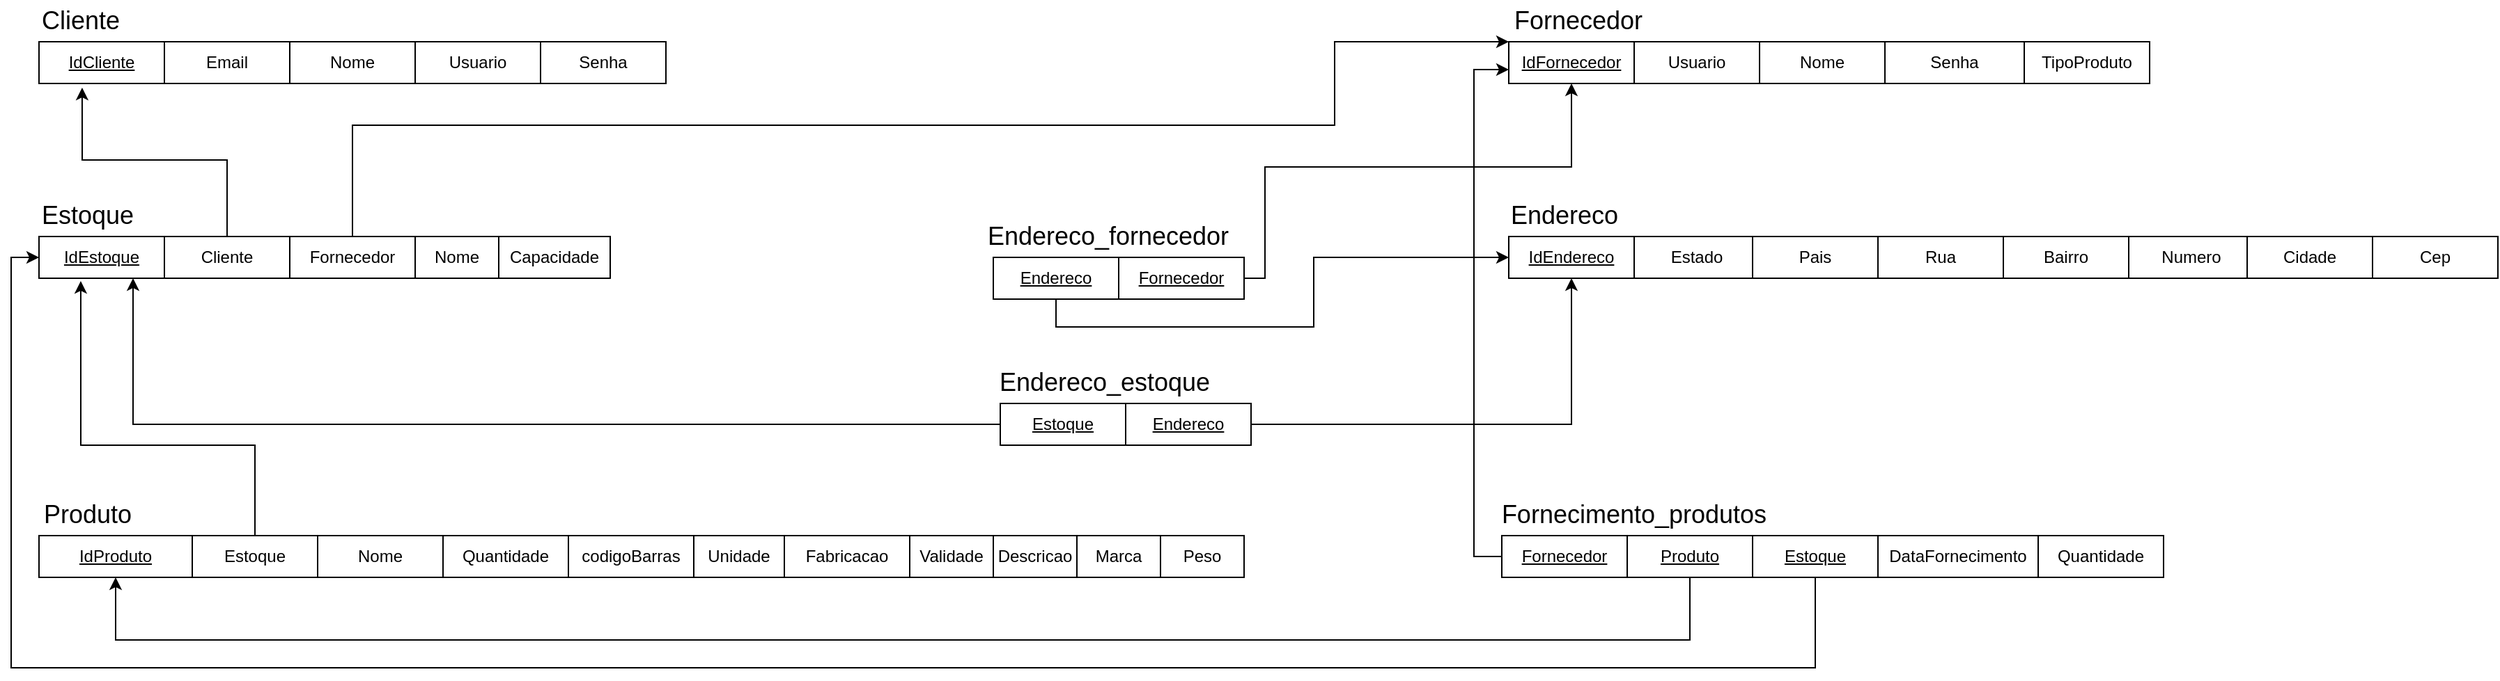 <mxfile version="17.4.0" type="device"><diagram id="R2lEEEUBdFMjLlhIrx00" name="Page-1"><mxGraphModel dx="1108" dy="450" grid="1" gridSize="10" guides="1" tooltips="1" connect="1" arrows="1" fold="1" page="1" pageScale="1" pageWidth="850" pageHeight="1100" math="0" shadow="0" extFonts="Permanent Marker^https://fonts.googleapis.com/css?family=Permanent+Marker"><root><mxCell id="0"/><mxCell id="1" parent="0"/><mxCell id="tUyxJOWkCWkyIacpQDSF-2" value="&lt;u&gt;IdCliente&lt;/u&gt;" style="rounded=0;whiteSpace=wrap;html=1;" parent="1" vertex="1"><mxGeometry x="70" y="120" width="90" height="30" as="geometry"/></mxCell><mxCell id="tUyxJOWkCWkyIacpQDSF-4" value="&lt;font style=&quot;font-size: 18px&quot;&gt;Cliente&lt;br&gt;&lt;/font&gt;" style="text;html=1;strokeColor=none;fillColor=none;align=center;verticalAlign=middle;whiteSpace=wrap;rounded=0;" parent="1" vertex="1"><mxGeometry x="50" y="90" width="100" height="30" as="geometry"/></mxCell><mxCell id="tUyxJOWkCWkyIacpQDSF-8" value="Telefone" style="rounded=0;whiteSpace=wrap;html=1;" parent="1" vertex="1"><mxGeometry x="250" y="120" width="90" height="30" as="geometry"/></mxCell><mxCell id="tUyxJOWkCWkyIacpQDSF-9" value="Senha" style="rounded=0;whiteSpace=wrap;html=1;" parent="1" vertex="1"><mxGeometry x="430" y="120" width="90" height="30" as="geometry"/></mxCell><mxCell id="tUyxJOWkCWkyIacpQDSF-12" value="&lt;u&gt;IdEstoque&lt;/u&gt;" style="rounded=0;whiteSpace=wrap;html=1;" parent="1" vertex="1"><mxGeometry x="70" y="260" width="90" height="30" as="geometry"/></mxCell><mxCell id="tUyxJOWkCWkyIacpQDSF-13" value="&lt;font style=&quot;font-size: 18px&quot;&gt;Estoque&lt;/font&gt;" style="text;html=1;strokeColor=none;fillColor=none;align=center;verticalAlign=middle;whiteSpace=wrap;rounded=0;" parent="1" vertex="1"><mxGeometry x="55" y="230" width="100" height="30" as="geometry"/></mxCell><mxCell id="Jt7vsAdgIKNJyT_0Ymr9-55" style="edgeStyle=orthogonalEdgeStyle;rounded=0;orthogonalLoop=1;jettySize=auto;html=1;exitX=0.5;exitY=0;exitDx=0;exitDy=0;entryX=0;entryY=1;entryDx=0;entryDy=0;" parent="1" source="tUyxJOWkCWkyIacpQDSF-14" target="tUyxJOWkCWkyIacpQDSF-23" edge="1"><mxGeometry relative="1" as="geometry"><Array as="points"><mxPoint x="295" y="180"/><mxPoint x="1000" y="180"/><mxPoint x="1000" y="120"/></Array></mxGeometry></mxCell><mxCell id="tUyxJOWkCWkyIacpQDSF-14" value="Fornecedor" style="rounded=0;whiteSpace=wrap;html=1;" parent="1" vertex="1"><mxGeometry x="250" y="260" width="90" height="30" as="geometry"/></mxCell><mxCell id="tUyxJOWkCWkyIacpQDSF-20" value="Estado" style="rounded=0;whiteSpace=wrap;html=1;" parent="1" vertex="1"><mxGeometry x="1215" y="260" width="90" height="30" as="geometry"/></mxCell><mxCell id="tUyxJOWkCWkyIacpQDSF-21" value="Pais" style="rounded=0;whiteSpace=wrap;html=1;" parent="1" vertex="1"><mxGeometry x="1300" y="260" width="90" height="30" as="geometry"/></mxCell><mxCell id="tUyxJOWkCWkyIacpQDSF-22" value="&lt;u&gt;IdFornecedor&lt;/u&gt;" style="rounded=0;whiteSpace=wrap;html=1;" parent="1" vertex="1"><mxGeometry x="1125" y="120" width="90" height="30" as="geometry"/></mxCell><mxCell id="tUyxJOWkCWkyIacpQDSF-23" value="&lt;font style=&quot;font-size: 18px&quot;&gt;Fornecedor&lt;/font&gt;" style="text;html=1;strokeColor=none;fillColor=none;align=center;verticalAlign=middle;whiteSpace=wrap;rounded=0;" parent="1" vertex="1"><mxGeometry x="1125" y="90" width="100" height="30" as="geometry"/></mxCell><mxCell id="tUyxJOWkCWkyIacpQDSF-24" value="Usuario" style="rounded=0;whiteSpace=wrap;html=1;" parent="1" vertex="1"><mxGeometry x="1215" y="120" width="90" height="30" as="geometry"/></mxCell><mxCell id="tUyxJOWkCWkyIacpQDSF-25" value="Senha" style="rounded=0;whiteSpace=wrap;html=1;" parent="1" vertex="1"><mxGeometry x="1395" y="120" width="100" height="30" as="geometry"/></mxCell><mxCell id="tUyxJOWkCWkyIacpQDSF-26" value="TipoProduto" style="rounded=0;whiteSpace=wrap;html=1;" parent="1" vertex="1"><mxGeometry x="1495" y="120" width="90" height="30" as="geometry"/></mxCell><mxCell id="tUyxJOWkCWkyIacpQDSF-27" value="DataFornecimento" style="rounded=0;whiteSpace=wrap;html=1;" parent="1" vertex="1"><mxGeometry x="1390" y="475" width="115" height="30" as="geometry"/></mxCell><mxCell id="tUyxJOWkCWkyIacpQDSF-29" value="Nome" style="rounded=0;whiteSpace=wrap;html=1;" parent="1" vertex="1"><mxGeometry x="1305" y="120" width="90" height="30" as="geometry"/></mxCell><mxCell id="tUyxJOWkCWkyIacpQDSF-30" value="&lt;font style=&quot;font-size: 18px&quot;&gt;Fornecimento_produtos&lt;br&gt;&lt;/font&gt;" style="text;html=1;strokeColor=none;fillColor=none;align=center;verticalAlign=middle;whiteSpace=wrap;rounded=0;" parent="1" vertex="1"><mxGeometry x="1105" y="445" width="220" height="30" as="geometry"/></mxCell><mxCell id="Jt7vsAdgIKNJyT_0Ymr9-50" style="edgeStyle=orthogonalEdgeStyle;rounded=0;orthogonalLoop=1;jettySize=auto;html=1;exitX=0;exitY=0.5;exitDx=0;exitDy=0;" parent="1" source="tUyxJOWkCWkyIacpQDSF-31" edge="1"><mxGeometry relative="1" as="geometry"><mxPoint x="1125" y="140" as="targetPoint"/><Array as="points"><mxPoint x="1100" y="490"/><mxPoint x="1100" y="140"/></Array></mxGeometry></mxCell><mxCell id="tUyxJOWkCWkyIacpQDSF-31" value="&lt;u&gt;Fornecedor&lt;/u&gt;" style="rounded=0;whiteSpace=wrap;html=1;" parent="1" vertex="1"><mxGeometry x="1120" y="475" width="90" height="30" as="geometry"/></mxCell><mxCell id="Jt7vsAdgIKNJyT_0Ymr9-47" style="edgeStyle=orthogonalEdgeStyle;rounded=0;orthogonalLoop=1;jettySize=auto;html=1;exitX=0.5;exitY=1;exitDx=0;exitDy=0;entryX=0.5;entryY=1;entryDx=0;entryDy=0;" parent="1" source="tUyxJOWkCWkyIacpQDSF-32" target="tUyxJOWkCWkyIacpQDSF-57" edge="1"><mxGeometry relative="1" as="geometry"><Array as="points"><mxPoint x="1255" y="550"/><mxPoint x="125" y="550"/></Array></mxGeometry></mxCell><mxCell id="tUyxJOWkCWkyIacpQDSF-32" value="&lt;u&gt;Produto&lt;/u&gt;" style="rounded=0;whiteSpace=wrap;html=1;" parent="1" vertex="1"><mxGeometry x="1210" y="475" width="90" height="30" as="geometry"/></mxCell><mxCell id="tUyxJOWkCWkyIacpQDSF-33" value="Quantidade" style="rounded=0;whiteSpace=wrap;html=1;" parent="1" vertex="1"><mxGeometry x="1505" y="475" width="90" height="30" as="geometry"/></mxCell><mxCell id="tUyxJOWkCWkyIacpQDSF-36" value="Email" style="rounded=0;whiteSpace=wrap;html=1;" parent="1" vertex="1"><mxGeometry x="160" y="120" width="90" height="30" as="geometry"/></mxCell><mxCell id="Jt7vsAdgIKNJyT_0Ymr9-37" style="edgeStyle=orthogonalEdgeStyle;rounded=0;orthogonalLoop=1;jettySize=auto;html=1;exitX=0.5;exitY=0;exitDx=0;exitDy=0;entryX=0.344;entryY=1.1;entryDx=0;entryDy=0;entryPerimeter=0;" parent="1" source="tUyxJOWkCWkyIacpQDSF-38" target="tUyxJOWkCWkyIacpQDSF-2" edge="1"><mxGeometry relative="1" as="geometry"/></mxCell><mxCell id="tUyxJOWkCWkyIacpQDSF-38" value="Cliente" style="rounded=0;whiteSpace=wrap;html=1;" parent="1" vertex="1"><mxGeometry x="160" y="260" width="90" height="30" as="geometry"/></mxCell><mxCell id="tUyxJOWkCWkyIacpQDSF-44" value="Quantidade" style="rounded=0;whiteSpace=wrap;html=1;" parent="1" vertex="1"><mxGeometry x="360" y="475" width="90" height="30" as="geometry"/></mxCell><mxCell id="tUyxJOWkCWkyIacpQDSF-45" value="&lt;font style=&quot;font-size: 18px&quot;&gt;Produto&lt;br&gt;&lt;/font&gt;" style="text;html=1;strokeColor=none;fillColor=none;align=center;verticalAlign=middle;whiteSpace=wrap;rounded=0;" parent="1" vertex="1"><mxGeometry x="65" y="445" width="80" height="30" as="geometry"/></mxCell><mxCell id="Jt7vsAdgIKNJyT_0Ymr9-45" style="edgeStyle=orthogonalEdgeStyle;rounded=0;orthogonalLoop=1;jettySize=auto;html=1;exitX=0.5;exitY=0;exitDx=0;exitDy=0;entryX=0.333;entryY=1.067;entryDx=0;entryDy=0;entryPerimeter=0;" parent="1" source="tUyxJOWkCWkyIacpQDSF-46" target="tUyxJOWkCWkyIacpQDSF-12" edge="1"><mxGeometry relative="1" as="geometry"><Array as="points"><mxPoint x="225" y="410"/><mxPoint x="100" y="410"/></Array></mxGeometry></mxCell><mxCell id="tUyxJOWkCWkyIacpQDSF-46" value="Estoque" style="rounded=0;whiteSpace=wrap;html=1;" parent="1" vertex="1"><mxGeometry x="180" y="475" width="90" height="30" as="geometry"/></mxCell><mxCell id="tUyxJOWkCWkyIacpQDSF-47" value="Nome" style="rounded=0;whiteSpace=wrap;html=1;" parent="1" vertex="1"><mxGeometry x="270" y="475" width="90" height="30" as="geometry"/></mxCell><mxCell id="tUyxJOWkCWkyIacpQDSF-57" value="&lt;u&gt;IdProduto&lt;/u&gt;" style="rounded=0;whiteSpace=wrap;html=1;" parent="1" vertex="1"><mxGeometry x="70" y="475" width="110" height="30" as="geometry"/></mxCell><mxCell id="tUyxJOWkCWkyIacpQDSF-68" value="Estado" style="rounded=0;whiteSpace=wrap;html=1;" parent="1" vertex="1"><mxGeometry x="1215" y="260" width="90" height="30" as="geometry"/></mxCell><mxCell id="JjJyZn63x57A14R5w8kf-1" value="Nome" style="rounded=0;whiteSpace=wrap;html=1;" parent="1" vertex="1"><mxGeometry x="250" y="120" width="90" height="30" as="geometry"/></mxCell><mxCell id="JjJyZn63x57A14R5w8kf-2" value="Usuario" style="rounded=0;whiteSpace=wrap;html=1;" parent="1" vertex="1"><mxGeometry x="340" y="120" width="90" height="30" as="geometry"/></mxCell><mxCell id="Jt7vsAdgIKNJyT_0Ymr9-1" value="Rua" style="rounded=0;whiteSpace=wrap;html=1;" parent="1" vertex="1"><mxGeometry x="1390" y="260" width="90" height="30" as="geometry"/></mxCell><mxCell id="Jt7vsAdgIKNJyT_0Ymr9-2" value="Bairro" style="rounded=0;whiteSpace=wrap;html=1;" parent="1" vertex="1"><mxGeometry x="1480" y="260" width="90" height="30" as="geometry"/></mxCell><mxCell id="Jt7vsAdgIKNJyT_0Ymr9-3" value="Numero" style="rounded=0;whiteSpace=wrap;html=1;" parent="1" vertex="1"><mxGeometry x="1570" y="260" width="90" height="30" as="geometry"/></mxCell><mxCell id="Jt7vsAdgIKNJyT_0Ymr9-4" value="Cidade" style="rounded=0;whiteSpace=wrap;html=1;" parent="1" vertex="1"><mxGeometry x="1655" y="260" width="90" height="30" as="geometry"/></mxCell><mxCell id="Jt7vsAdgIKNJyT_0Ymr9-5" value="Cep" style="rounded=0;whiteSpace=wrap;html=1;" parent="1" vertex="1"><mxGeometry x="1745" y="260" width="90" height="30" as="geometry"/></mxCell><mxCell id="Jt7vsAdgIKNJyT_0Ymr9-9" value="Estado" style="rounded=0;whiteSpace=wrap;html=1;" parent="1" vertex="1"><mxGeometry x="1215" y="260" width="90" height="30" as="geometry"/></mxCell><mxCell id="Jt7vsAdgIKNJyT_0Ymr9-10" value="Pais" style="rounded=0;whiteSpace=wrap;html=1;" parent="1" vertex="1"><mxGeometry x="1300" y="260" width="90" height="30" as="geometry"/></mxCell><mxCell id="Jt7vsAdgIKNJyT_0Ymr9-11" value="&lt;u&gt;IdEndereco&lt;/u&gt;" style="rounded=0;whiteSpace=wrap;html=1;" parent="1" vertex="1"><mxGeometry x="1125" y="260" width="90" height="30" as="geometry"/></mxCell><mxCell id="Jt7vsAdgIKNJyT_0Ymr9-12" value="&lt;font style=&quot;font-size: 18px&quot;&gt;Endereco&lt;/font&gt;" style="text;html=1;strokeColor=none;fillColor=none;align=center;verticalAlign=middle;whiteSpace=wrap;rounded=0;" parent="1" vertex="1"><mxGeometry x="1135" y="230" width="60" height="30" as="geometry"/></mxCell><mxCell id="Jt7vsAdgIKNJyT_0Ymr9-14" value="Estado" style="rounded=0;whiteSpace=wrap;html=1;" parent="1" vertex="1"><mxGeometry x="1215" y="260" width="90" height="30" as="geometry"/></mxCell><mxCell id="Jt7vsAdgIKNJyT_0Ymr9-15" value="Pais" style="rounded=0;whiteSpace=wrap;html=1;" parent="1" vertex="1"><mxGeometry x="1300" y="260" width="90" height="30" as="geometry"/></mxCell><mxCell id="Jt7vsAdgIKNJyT_0Ymr9-16" value="Bairro" style="rounded=0;whiteSpace=wrap;html=1;" parent="1" vertex="1"><mxGeometry x="1480" y="260" width="90" height="30" as="geometry"/></mxCell><mxCell id="Jt7vsAdgIKNJyT_0Ymr9-19" value="codigoBarras" style="rounded=0;whiteSpace=wrap;html=1;" parent="1" vertex="1"><mxGeometry x="450" y="475" width="90" height="30" as="geometry"/></mxCell><mxCell id="Jt7vsAdgIKNJyT_0Ymr9-20" value="Unidade" style="rounded=0;whiteSpace=wrap;html=1;" parent="1" vertex="1"><mxGeometry x="540" y="475" width="65" height="30" as="geometry"/></mxCell><mxCell id="Jt7vsAdgIKNJyT_0Ymr9-21" value="Fabricacao" style="rounded=0;whiteSpace=wrap;html=1;" parent="1" vertex="1"><mxGeometry x="605" y="475" width="90" height="30" as="geometry"/></mxCell><mxCell id="Jt7vsAdgIKNJyT_0Ymr9-22" value="Validade" style="rounded=0;whiteSpace=wrap;html=1;" parent="1" vertex="1"><mxGeometry x="695" y="475" width="60" height="30" as="geometry"/></mxCell><mxCell id="Jt7vsAdgIKNJyT_0Ymr9-23" value="Descricao" style="rounded=0;whiteSpace=wrap;html=1;" parent="1" vertex="1"><mxGeometry x="755" y="475" width="60" height="30" as="geometry"/></mxCell><mxCell id="Jt7vsAdgIKNJyT_0Ymr9-24" value="Marca" style="rounded=0;whiteSpace=wrap;html=1;" parent="1" vertex="1"><mxGeometry x="815" y="475" width="60" height="30" as="geometry"/></mxCell><mxCell id="Jt7vsAdgIKNJyT_0Ymr9-25" value="Peso" style="rounded=0;whiteSpace=wrap;html=1;" parent="1" vertex="1"><mxGeometry x="875" y="475" width="60" height="30" as="geometry"/></mxCell><mxCell id="EiQkcS5JCDMW3QNPUQI9-1" style="edgeStyle=orthogonalEdgeStyle;rounded=0;orthogonalLoop=1;jettySize=auto;html=1;exitX=0.5;exitY=1;exitDx=0;exitDy=0;entryX=0;entryY=0.5;entryDx=0;entryDy=0;" edge="1" parent="1" source="Jt7vsAdgIKNJyT_0Ymr9-26" target="tUyxJOWkCWkyIacpQDSF-12"><mxGeometry relative="1" as="geometry"><Array as="points"><mxPoint x="1345" y="570"/><mxPoint x="50" y="570"/><mxPoint x="50" y="275"/></Array></mxGeometry></mxCell><mxCell id="Jt7vsAdgIKNJyT_0Ymr9-26" value="&lt;u&gt;Estoque&lt;/u&gt;" style="rounded=0;whiteSpace=wrap;html=1;" parent="1" vertex="1"><mxGeometry x="1300" y="475" width="90" height="30" as="geometry"/></mxCell><mxCell id="Jt7vsAdgIKNJyT_0Ymr9-44" style="edgeStyle=orthogonalEdgeStyle;rounded=0;orthogonalLoop=1;jettySize=auto;html=1;exitX=0;exitY=0.5;exitDx=0;exitDy=0;entryX=0.75;entryY=1;entryDx=0;entryDy=0;" parent="1" source="Jt7vsAdgIKNJyT_0Ymr9-27" target="tUyxJOWkCWkyIacpQDSF-12" edge="1"><mxGeometry relative="1" as="geometry"/></mxCell><mxCell id="Jt7vsAdgIKNJyT_0Ymr9-27" value="&lt;u&gt;Estoque&lt;/u&gt;" style="rounded=0;whiteSpace=wrap;html=1;" parent="1" vertex="1"><mxGeometry x="760" y="380" width="90" height="30" as="geometry"/></mxCell><mxCell id="Jt7vsAdgIKNJyT_0Ymr9-28" value="&lt;font style=&quot;font-size: 18px&quot;&gt;Endereco_estoque&lt;/font&gt;" style="text;html=1;strokeColor=none;fillColor=none;align=center;verticalAlign=middle;whiteSpace=wrap;rounded=0;" parent="1" vertex="1"><mxGeometry x="785" y="350" width="100" height="30" as="geometry"/></mxCell><mxCell id="Jt7vsAdgIKNJyT_0Ymr9-49" style="edgeStyle=orthogonalEdgeStyle;rounded=0;orthogonalLoop=1;jettySize=auto;html=1;exitX=1;exitY=0.5;exitDx=0;exitDy=0;entryX=0.5;entryY=1;entryDx=0;entryDy=0;" parent="1" source="Jt7vsAdgIKNJyT_0Ymr9-30" target="Jt7vsAdgIKNJyT_0Ymr9-11" edge="1"><mxGeometry relative="1" as="geometry"/></mxCell><mxCell id="Jt7vsAdgIKNJyT_0Ymr9-30" value="&lt;u&gt;Endereco&lt;/u&gt;" style="rounded=0;whiteSpace=wrap;html=1;" parent="1" vertex="1"><mxGeometry x="850" y="380" width="90" height="30" as="geometry"/></mxCell><mxCell id="Jt7vsAdgIKNJyT_0Ymr9-57" style="edgeStyle=orthogonalEdgeStyle;rounded=0;orthogonalLoop=1;jettySize=auto;html=1;exitX=0.5;exitY=1;exitDx=0;exitDy=0;entryX=0;entryY=0.5;entryDx=0;entryDy=0;" parent="1" source="Jt7vsAdgIKNJyT_0Ymr9-31" target="Jt7vsAdgIKNJyT_0Ymr9-11" edge="1"><mxGeometry relative="1" as="geometry"/></mxCell><mxCell id="Jt7vsAdgIKNJyT_0Ymr9-31" value="&lt;u&gt;Endereco&lt;/u&gt;" style="rounded=0;whiteSpace=wrap;html=1;" parent="1" vertex="1"><mxGeometry x="755" y="275" width="90" height="30" as="geometry"/></mxCell><mxCell id="Jt7vsAdgIKNJyT_0Ymr9-32" value="&lt;font style=&quot;font-size: 18px&quot;&gt;Endereco_fornecedor&lt;/font&gt;" style="text;html=1;strokeColor=none;fillColor=none;align=center;verticalAlign=middle;whiteSpace=wrap;rounded=0;" parent="1" vertex="1"><mxGeometry x="790" y="245" width="95" height="30" as="geometry"/></mxCell><mxCell id="Jt7vsAdgIKNJyT_0Ymr9-56" style="edgeStyle=orthogonalEdgeStyle;rounded=0;orthogonalLoop=1;jettySize=auto;html=1;exitX=1;exitY=0.5;exitDx=0;exitDy=0;entryX=0.5;entryY=1;entryDx=0;entryDy=0;" parent="1" source="Jt7vsAdgIKNJyT_0Ymr9-33" target="tUyxJOWkCWkyIacpQDSF-22" edge="1"><mxGeometry relative="1" as="geometry"><Array as="points"><mxPoint x="950" y="290"/><mxPoint x="950" y="210"/><mxPoint x="1170" y="210"/></Array></mxGeometry></mxCell><mxCell id="Jt7vsAdgIKNJyT_0Ymr9-33" value="&lt;u&gt;Fornecedor&lt;/u&gt;" style="rounded=0;whiteSpace=wrap;html=1;" parent="1" vertex="1"><mxGeometry x="845" y="275" width="90" height="30" as="geometry"/></mxCell><mxCell id="Jt7vsAdgIKNJyT_0Ymr9-34" value="Nome" style="rounded=0;whiteSpace=wrap;html=1;" parent="1" vertex="1"><mxGeometry x="340" y="260" width="60" height="30" as="geometry"/></mxCell><mxCell id="Jt7vsAdgIKNJyT_0Ymr9-35" value="Capacidade" style="rounded=0;whiteSpace=wrap;html=1;" parent="1" vertex="1"><mxGeometry x="400" y="260" width="80" height="30" as="geometry"/></mxCell></root></mxGraphModel></diagram></mxfile>